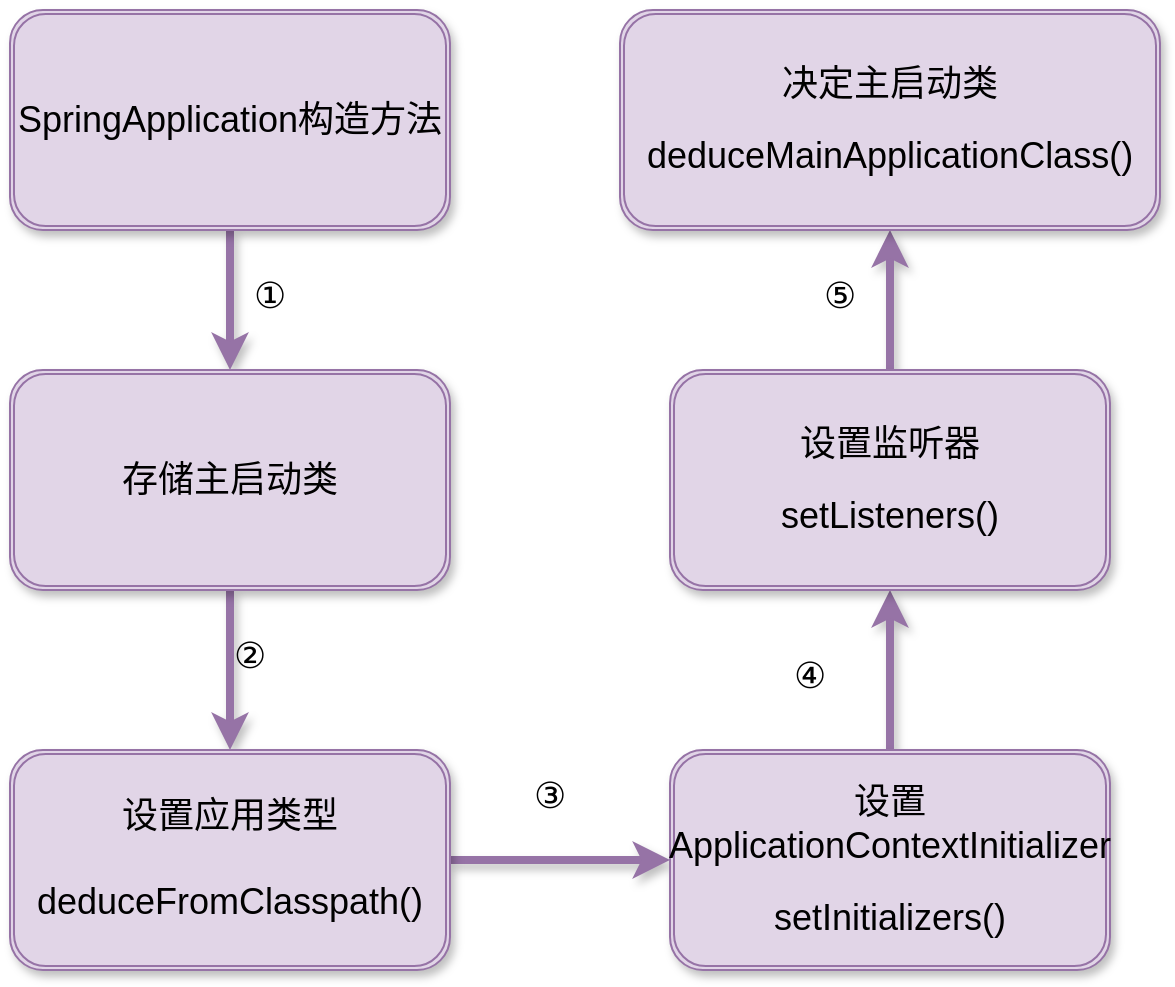 <mxfile version="12.2.2" type="device" pages="1"><diagram id="pDb3M-mxxmVhCvcYRy61" name="第 1 页"><mxGraphModel dx="854" dy="496" grid="1" gridSize="11" guides="1" tooltips="1" connect="1" arrows="1" fold="1" page="0" pageScale="1" pageWidth="827" pageHeight="1169" background="#ffffff" math="0" shadow="0"><root><mxCell id="0"/><mxCell id="1" parent="0"/><mxCell id="59G7gjJBRfmeX6UldS2L-8" style="edgeStyle=orthogonalEdgeStyle;rounded=0;orthogonalLoop=1;jettySize=auto;html=1;strokeColor=#9673a6;strokeWidth=4;fillColor=#e1d5e7;shadow=1;" edge="1" parent="1" source="59G7gjJBRfmeX6UldS2L-6" target="59G7gjJBRfmeX6UldS2L-7"><mxGeometry relative="1" as="geometry"/></mxCell><mxCell id="59G7gjJBRfmeX6UldS2L-6" value="&lt;span style=&quot;font-size: 18px&quot;&gt;SpringApplication构造方法&lt;/span&gt;" style="shape=ext;double=1;rounded=1;whiteSpace=wrap;html=1;fillColor=#e1d5e7;strokeColor=#9673a6;shadow=1;" vertex="1" parent="1"><mxGeometry x="210" y="40" width="220" height="110" as="geometry"/></mxCell><mxCell id="59G7gjJBRfmeX6UldS2L-10" style="edgeStyle=orthogonalEdgeStyle;rounded=0;orthogonalLoop=1;jettySize=auto;html=1;entryX=0.5;entryY=0;entryDx=0;entryDy=0;strokeColor=#9673a6;strokeWidth=4;fillColor=#e1d5e7;shadow=1;" edge="1" parent="1" source="59G7gjJBRfmeX6UldS2L-7" target="59G7gjJBRfmeX6UldS2L-9"><mxGeometry relative="1" as="geometry"/></mxCell><mxCell id="59G7gjJBRfmeX6UldS2L-7" value="&lt;span style=&quot;font-size: 18px&quot;&gt;存储主启动类&lt;/span&gt;" style="shape=ext;double=1;rounded=1;whiteSpace=wrap;html=1;fillColor=#e1d5e7;strokeColor=#9673a6;shadow=1;glass=0;" vertex="1" parent="1"><mxGeometry x="210" y="220" width="220" height="110" as="geometry"/></mxCell><mxCell id="59G7gjJBRfmeX6UldS2L-12" value="" style="edgeStyle=orthogonalEdgeStyle;rounded=0;orthogonalLoop=1;jettySize=auto;html=1;strokeColor=#9673a6;strokeWidth=4;fillColor=#e1d5e7;shadow=1;" edge="1" parent="1" source="59G7gjJBRfmeX6UldS2L-9" target="59G7gjJBRfmeX6UldS2L-11"><mxGeometry relative="1" as="geometry"/></mxCell><mxCell id="59G7gjJBRfmeX6UldS2L-9" value="&lt;span style=&quot;font-size: 18px&quot;&gt;设置应用类型&lt;br&gt;&lt;/span&gt;&lt;span style=&quot;font-size: 18px&quot;&gt;&lt;br&gt;deduceFromClasspath()&lt;/span&gt;" style="shape=ext;double=1;rounded=1;whiteSpace=wrap;html=1;fillColor=#e1d5e7;strokeColor=#9673a6;shadow=1;glass=0;" vertex="1" parent="1"><mxGeometry x="210" y="410" width="220" height="110" as="geometry"/></mxCell><mxCell id="59G7gjJBRfmeX6UldS2L-19" value="" style="edgeStyle=orthogonalEdgeStyle;rounded=0;comic=0;orthogonalLoop=1;jettySize=auto;html=1;shadow=1;strokeColor=#9673a6;strokeWidth=4;fillColor=#e1d5e7;" edge="1" parent="1" source="59G7gjJBRfmeX6UldS2L-11" target="59G7gjJBRfmeX6UldS2L-13"><mxGeometry relative="1" as="geometry"/></mxCell><mxCell id="59G7gjJBRfmeX6UldS2L-11" value="&lt;span style=&quot;font-size: 18px&quot;&gt;设置ApplicationContextInitializer&lt;br&gt;&lt;/span&gt;&lt;br&gt;&lt;span style=&quot;font-size: 18px&quot;&gt;setInitializers()&lt;/span&gt;" style="shape=ext;double=1;rounded=1;whiteSpace=wrap;html=1;fillColor=#e1d5e7;strokeColor=#9673a6;shadow=1;glass=0;" vertex="1" parent="1"><mxGeometry x="540" y="410" width="220" height="110" as="geometry"/></mxCell><mxCell id="59G7gjJBRfmeX6UldS2L-21" value="" style="edgeStyle=orthogonalEdgeStyle;rounded=0;comic=0;orthogonalLoop=1;jettySize=auto;html=1;shadow=1;strokeColor=#9673a6;strokeWidth=4;fillColor=#e1d5e7;" edge="1" parent="1" source="59G7gjJBRfmeX6UldS2L-13" target="59G7gjJBRfmeX6UldS2L-15"><mxGeometry relative="1" as="geometry"/></mxCell><mxCell id="59G7gjJBRfmeX6UldS2L-13" value="&lt;font&gt;&lt;span style=&quot;font-size: 18px&quot;&gt;设置监听器&lt;br&gt;&lt;/span&gt;&lt;br&gt;&lt;span style=&quot;font-size: 18px&quot;&gt;setListeners()&lt;/span&gt;&lt;br&gt;&lt;/font&gt;" style="shape=ext;double=1;rounded=1;whiteSpace=wrap;html=1;fillColor=#e1d5e7;strokeColor=#9673a6;shadow=1;glass=0;" vertex="1" parent="1"><mxGeometry x="540" y="220" width="220" height="110" as="geometry"/></mxCell><mxCell id="59G7gjJBRfmeX6UldS2L-15" value="&lt;span style=&quot;font-size: 18px&quot;&gt;决定主启动类&lt;br&gt;&lt;/span&gt;&lt;br&gt;&lt;span style=&quot;font-size: 18px&quot;&gt;deduceMainApplicationClass()&lt;/span&gt;" style="shape=ext;double=1;rounded=1;whiteSpace=wrap;html=1;fillColor=#e1d5e7;strokeColor=#9673a6;shadow=1;glass=0;" vertex="1" parent="1"><mxGeometry x="515" y="40" width="270" height="110" as="geometry"/></mxCell><mxCell id="59G7gjJBRfmeX6UldS2L-22" value="&lt;font style=&quot;font-size: 18px&quot;&gt;①&lt;/font&gt;" style="text;html=1;resizable=0;points=[];autosize=1;align=left;verticalAlign=top;spacingTop=-4;" vertex="1" parent="1"><mxGeometry x="330" y="170" width="30" height="20" as="geometry"/></mxCell><mxCell id="59G7gjJBRfmeX6UldS2L-23" value="&lt;span style=&quot;font-size: 18px&quot;&gt;②&lt;br&gt;&lt;/span&gt;" style="text;html=1;resizable=0;points=[];autosize=1;align=left;verticalAlign=top;spacingTop=-4;" vertex="1" parent="1"><mxGeometry x="320" y="350" width="30" height="20" as="geometry"/></mxCell><mxCell id="59G7gjJBRfmeX6UldS2L-24" value="&lt;span style=&quot;font-size: 18px&quot;&gt;③&lt;br&gt;&lt;/span&gt;" style="text;html=1;resizable=0;points=[];autosize=1;align=left;verticalAlign=top;spacingTop=-4;" vertex="1" parent="1"><mxGeometry x="470" y="420" width="30" height="20" as="geometry"/></mxCell><mxCell id="59G7gjJBRfmeX6UldS2L-25" value="&lt;span style=&quot;font-size: 18px&quot;&gt;④&lt;br&gt;&lt;/span&gt;" style="text;html=1;resizable=0;points=[];autosize=1;align=left;verticalAlign=top;spacingTop=-4;" vertex="1" parent="1"><mxGeometry x="600" y="360" width="30" height="20" as="geometry"/></mxCell><mxCell id="59G7gjJBRfmeX6UldS2L-26" value="&lt;span style=&quot;font-size: 18px&quot;&gt;⑤&lt;br&gt;&lt;/span&gt;" style="text;html=1;resizable=0;points=[];autosize=1;align=left;verticalAlign=top;spacingTop=-4;" vertex="1" parent="1"><mxGeometry x="615" y="170" width="30" height="20" as="geometry"/></mxCell></root></mxGraphModel></diagram></mxfile>